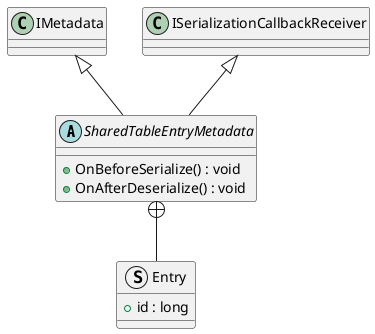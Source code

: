 @startuml
abstract class SharedTableEntryMetadata {
    + OnBeforeSerialize() : void
    + OnAfterDeserialize() : void
}
struct Entry {
    + id : long
}
IMetadata <|-- SharedTableEntryMetadata
ISerializationCallbackReceiver <|-- SharedTableEntryMetadata
SharedTableEntryMetadata +-- Entry
@enduml
